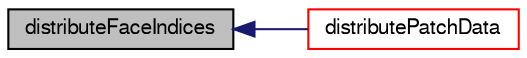digraph "distributeFaceIndices"
{
  bgcolor="transparent";
  edge [fontname="FreeSans",fontsize="10",labelfontname="FreeSans",labelfontsize="10"];
  node [fontname="FreeSans",fontsize="10",shape=record];
  rankdir="LR";
  Node428 [label="distributeFaceIndices",height=0.2,width=0.4,color="black", fillcolor="grey75", style="filled", fontcolor="black"];
  Node428 -> Node429 [dir="back",color="midnightblue",fontsize="10",style="solid",fontname="FreeSans"];
  Node429 [label="distributePatchData",height=0.2,width=0.4,color="red",URL="$a27378.html#a90d3bcd173070f66ab400c65a253ded6",tooltip="distribute list of patch data "];
}
